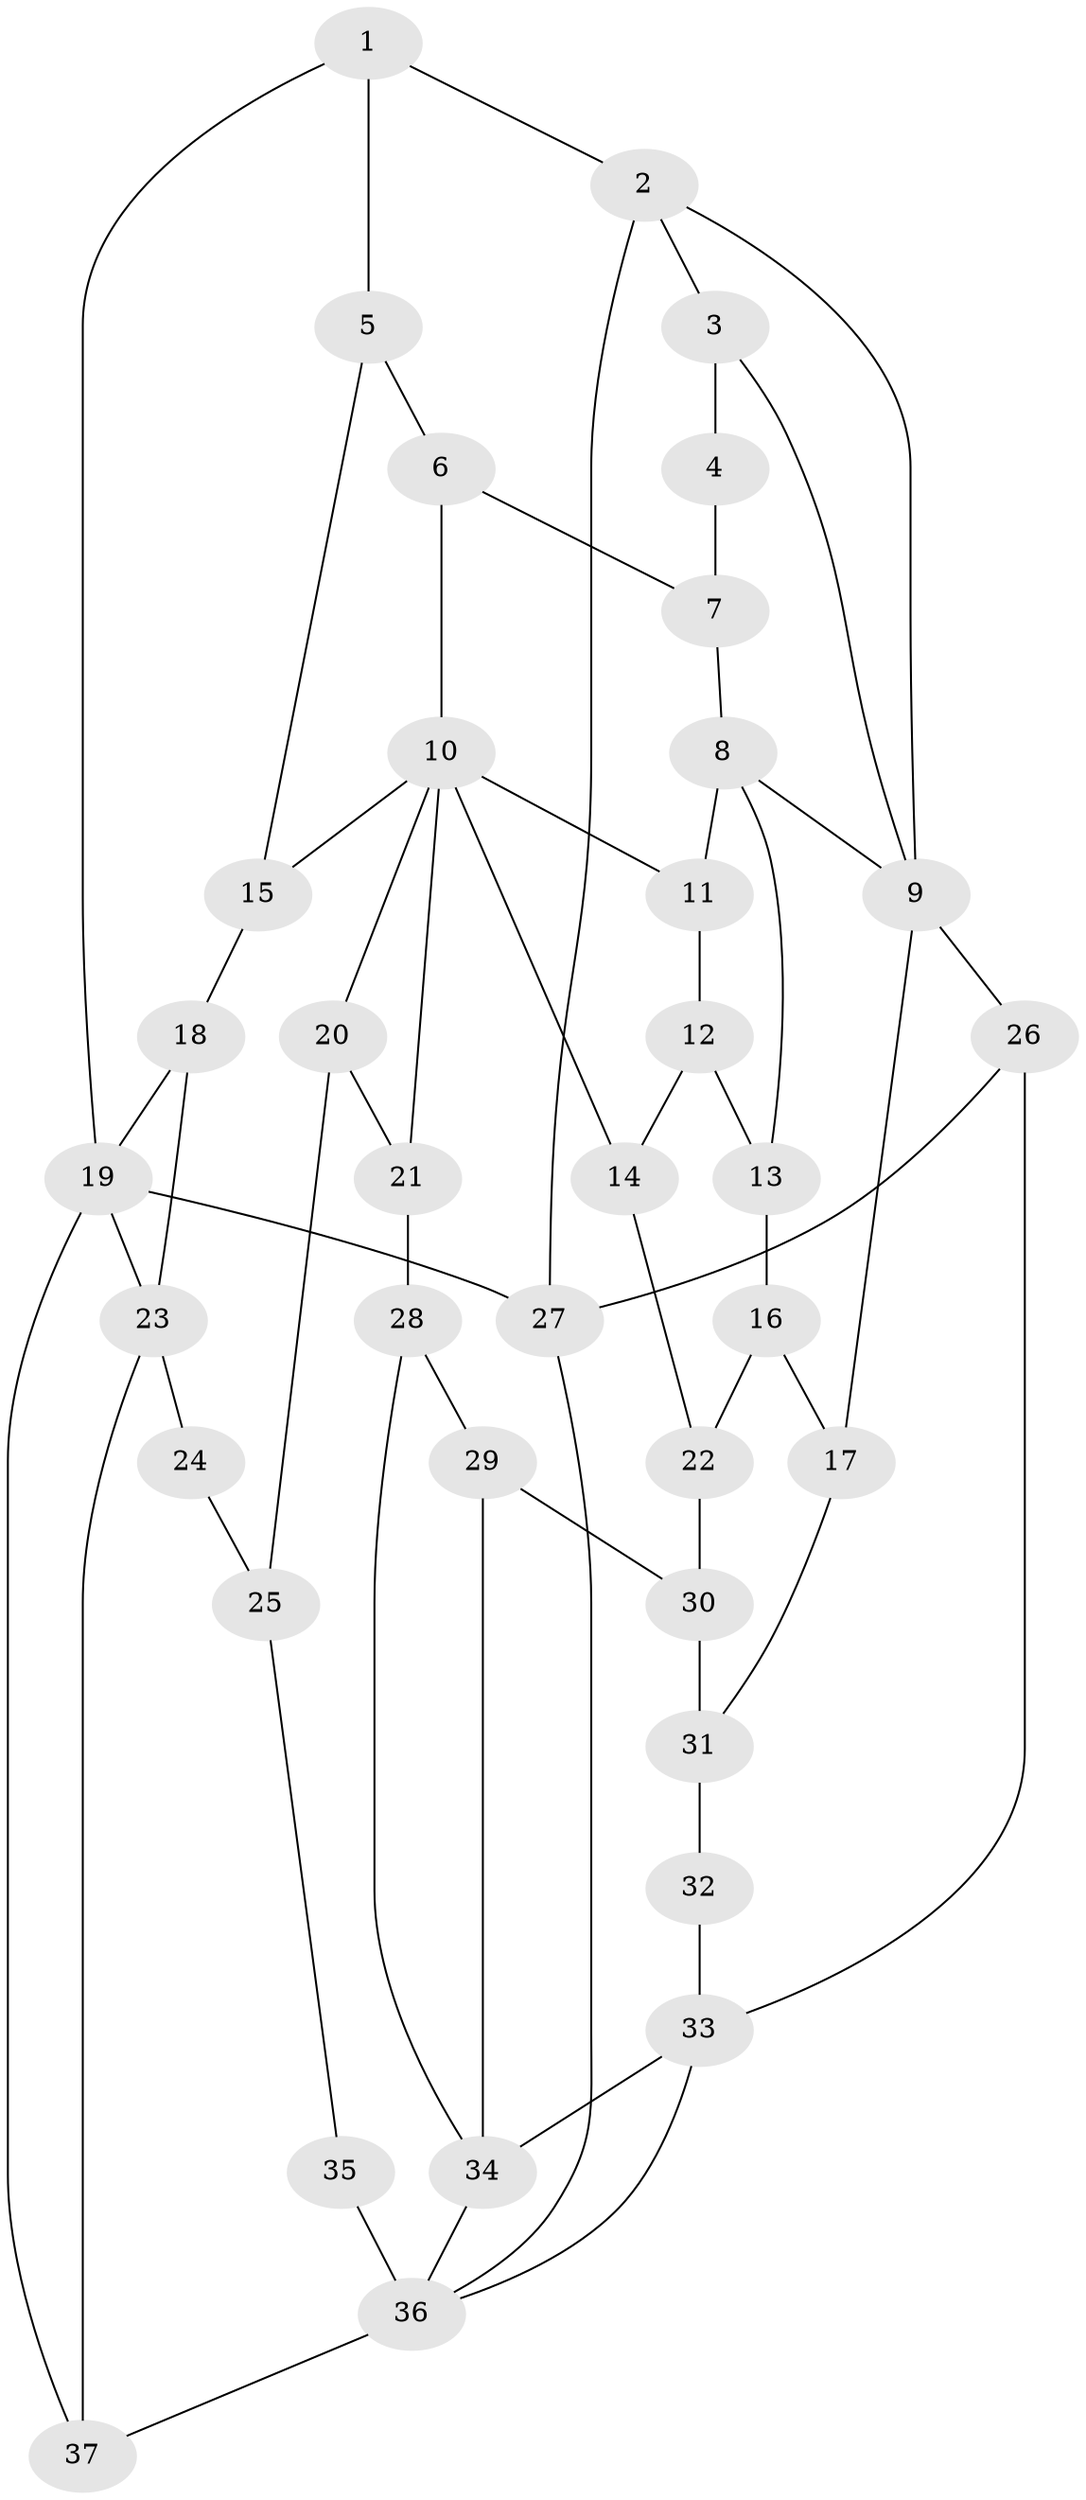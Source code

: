 // original degree distribution, {3: 0.03389830508474576, 5: 0.6101694915254238, 4: 0.2033898305084746, 6: 0.15254237288135594}
// Generated by graph-tools (version 1.1) at 2025/54/03/04/25 22:54:17]
// undirected, 37 vertices, 61 edges
graph export_dot {
  node [color=gray90,style=filled];
  1;
  2;
  3;
  4;
  5;
  6;
  7;
  8;
  9;
  10;
  11;
  12;
  13;
  14;
  15;
  16;
  17;
  18;
  19;
  20;
  21;
  22;
  23;
  24;
  25;
  26;
  27;
  28;
  29;
  30;
  31;
  32;
  33;
  34;
  35;
  36;
  37;
  1 -- 2 [weight=1.0];
  1 -- 5 [weight=1.0];
  1 -- 19 [weight=1.0];
  2 -- 3 [weight=1.0];
  2 -- 9 [weight=1.0];
  2 -- 27 [weight=1.0];
  3 -- 4 [weight=1.0];
  3 -- 9 [weight=1.0];
  4 -- 7 [weight=1.0];
  5 -- 6 [weight=1.0];
  5 -- 15 [weight=1.0];
  6 -- 7 [weight=1.0];
  6 -- 10 [weight=1.0];
  7 -- 8 [weight=1.0];
  8 -- 9 [weight=1.0];
  8 -- 11 [weight=1.0];
  8 -- 13 [weight=1.0];
  9 -- 17 [weight=1.0];
  9 -- 26 [weight=2.0];
  10 -- 11 [weight=1.0];
  10 -- 14 [weight=1.0];
  10 -- 15 [weight=1.0];
  10 -- 20 [weight=1.0];
  10 -- 21 [weight=1.0];
  11 -- 12 [weight=1.0];
  12 -- 13 [weight=1.0];
  12 -- 14 [weight=1.0];
  13 -- 16 [weight=1.0];
  14 -- 22 [weight=1.0];
  15 -- 18 [weight=1.0];
  16 -- 17 [weight=1.0];
  16 -- 22 [weight=1.0];
  17 -- 31 [weight=1.0];
  18 -- 19 [weight=1.0];
  18 -- 23 [weight=1.0];
  19 -- 23 [weight=2.0];
  19 -- 27 [weight=1.0];
  19 -- 37 [weight=1.0];
  20 -- 21 [weight=1.0];
  20 -- 25 [weight=1.0];
  21 -- 28 [weight=1.0];
  22 -- 30 [weight=1.0];
  23 -- 24 [weight=2.0];
  23 -- 37 [weight=1.0];
  24 -- 25 [weight=1.0];
  25 -- 35 [weight=1.0];
  26 -- 27 [weight=1.0];
  26 -- 33 [weight=1.0];
  27 -- 36 [weight=1.0];
  28 -- 29 [weight=1.0];
  28 -- 34 [weight=1.0];
  29 -- 30 [weight=1.0];
  29 -- 34 [weight=1.0];
  30 -- 31 [weight=1.0];
  31 -- 32 [weight=1.0];
  32 -- 33 [weight=2.0];
  33 -- 34 [weight=2.0];
  33 -- 36 [weight=1.0];
  34 -- 36 [weight=1.0];
  35 -- 36 [weight=2.0];
  36 -- 37 [weight=1.0];
}
